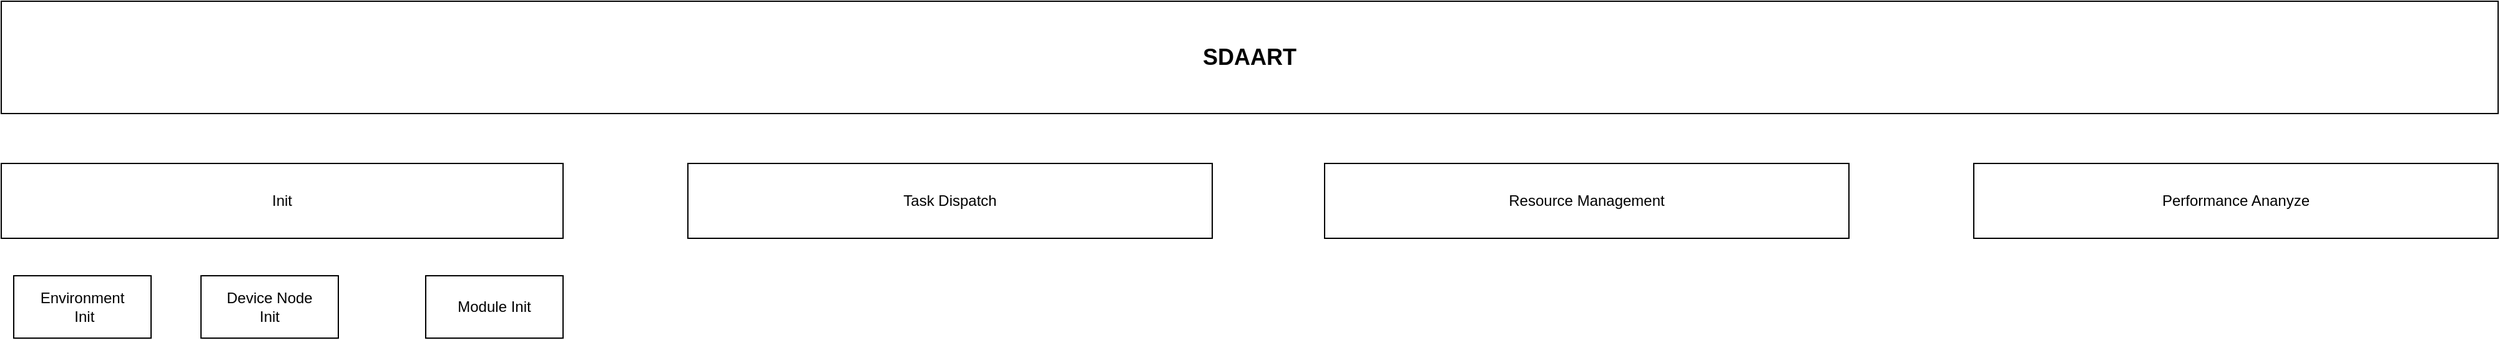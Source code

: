 <mxfile version="21.2.1" type="github">
  <diagram name="第 1 页" id="IUhr0xh7eCGWo2UISA8x">
    <mxGraphModel dx="3088" dy="708" grid="1" gridSize="10" guides="1" tooltips="1" connect="1" arrows="1" fold="1" page="1" pageScale="1" pageWidth="827" pageHeight="1169" math="0" shadow="0">
      <root>
        <mxCell id="0" />
        <mxCell id="1" parent="0" />
        <mxCell id="7K7r8ZbEPZmxVmYAXXEN-1" value="&lt;b&gt;&lt;font style=&quot;font-size: 18px;&quot;&gt;SDAART&lt;/font&gt;&lt;/b&gt;" style="rounded=0;whiteSpace=wrap;html=1;" parent="1" vertex="1">
          <mxGeometry x="-900" y="100" width="2000" height="90" as="geometry" />
        </mxCell>
        <mxCell id="7K7r8ZbEPZmxVmYAXXEN-3" value="Init" style="rounded=0;whiteSpace=wrap;html=1;" parent="1" vertex="1">
          <mxGeometry x="-900" y="230" width="450" height="60" as="geometry" />
        </mxCell>
        <mxCell id="7K7r8ZbEPZmxVmYAXXEN-5" value="Task Dispatch" style="rounded=0;whiteSpace=wrap;html=1;" parent="1" vertex="1">
          <mxGeometry x="-350" y="230" width="420" height="60" as="geometry" />
        </mxCell>
        <mxCell id="7K7r8ZbEPZmxVmYAXXEN-6" value="Resource Management" style="rounded=0;whiteSpace=wrap;html=1;" parent="1" vertex="1">
          <mxGeometry x="160" y="230" width="420" height="60" as="geometry" />
        </mxCell>
        <mxCell id="7K7r8ZbEPZmxVmYAXXEN-7" value="Performance Ananyze" style="rounded=0;whiteSpace=wrap;html=1;" parent="1" vertex="1">
          <mxGeometry x="680" y="230" width="420" height="60" as="geometry" />
        </mxCell>
        <mxCell id="7K7r8ZbEPZmxVmYAXXEN-8" value="Environment&lt;br&gt;&amp;nbsp;Init" style="rounded=0;whiteSpace=wrap;html=1;" parent="1" vertex="1">
          <mxGeometry x="-890" y="320" width="110" height="50" as="geometry" />
        </mxCell>
        <mxCell id="HBw0ep1qDxof4m1S4zwl-1" value="Device Node&lt;br&gt;Init" style="rounded=0;whiteSpace=wrap;html=1;" vertex="1" parent="1">
          <mxGeometry x="-740" y="320" width="110" height="50" as="geometry" />
        </mxCell>
        <mxCell id="HBw0ep1qDxof4m1S4zwl-2" value="Module Init" style="rounded=0;whiteSpace=wrap;html=1;" vertex="1" parent="1">
          <mxGeometry x="-560" y="320" width="110" height="50" as="geometry" />
        </mxCell>
      </root>
    </mxGraphModel>
  </diagram>
</mxfile>
